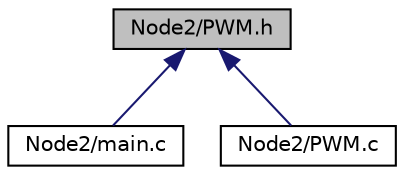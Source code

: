 digraph "Node2/PWM.h"
{
  edge [fontname="Helvetica",fontsize="10",labelfontname="Helvetica",labelfontsize="10"];
  node [fontname="Helvetica",fontsize="10",shape=record];
  Node1 [label="Node2/PWM.h",height=0.2,width=0.4,color="black", fillcolor="grey75", style="filled", fontcolor="black"];
  Node1 -> Node2 [dir="back",color="midnightblue",fontsize="10",style="solid",fontname="Helvetica"];
  Node2 [label="Node2/main.c",height=0.2,width=0.4,color="black", fillcolor="white", style="filled",URL="$_node2_2main_8c.html"];
  Node1 -> Node3 [dir="back",color="midnightblue",fontsize="10",style="solid",fontname="Helvetica"];
  Node3 [label="Node2/PWM.c",height=0.2,width=0.4,color="black", fillcolor="white", style="filled",URL="$_p_w_m_8c.html",tooltip="c-file for the PWM "];
}
